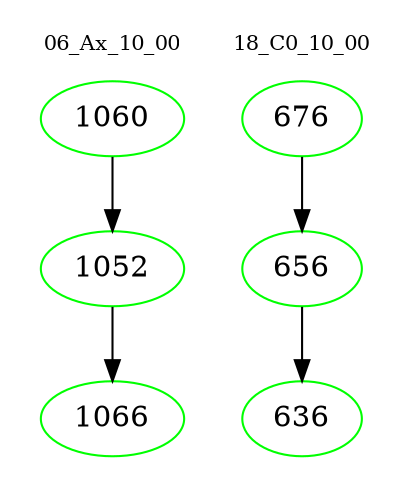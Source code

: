 digraph{
subgraph cluster_0 {
color = white
label = "06_Ax_10_00";
fontsize=10;
T0_1060 [label="1060", color="green"]
T0_1060 -> T0_1052 [color="black"]
T0_1052 [label="1052", color="green"]
T0_1052 -> T0_1066 [color="black"]
T0_1066 [label="1066", color="green"]
}
subgraph cluster_1 {
color = white
label = "18_C0_10_00";
fontsize=10;
T1_676 [label="676", color="green"]
T1_676 -> T1_656 [color="black"]
T1_656 [label="656", color="green"]
T1_656 -> T1_636 [color="black"]
T1_636 [label="636", color="green"]
}
}
